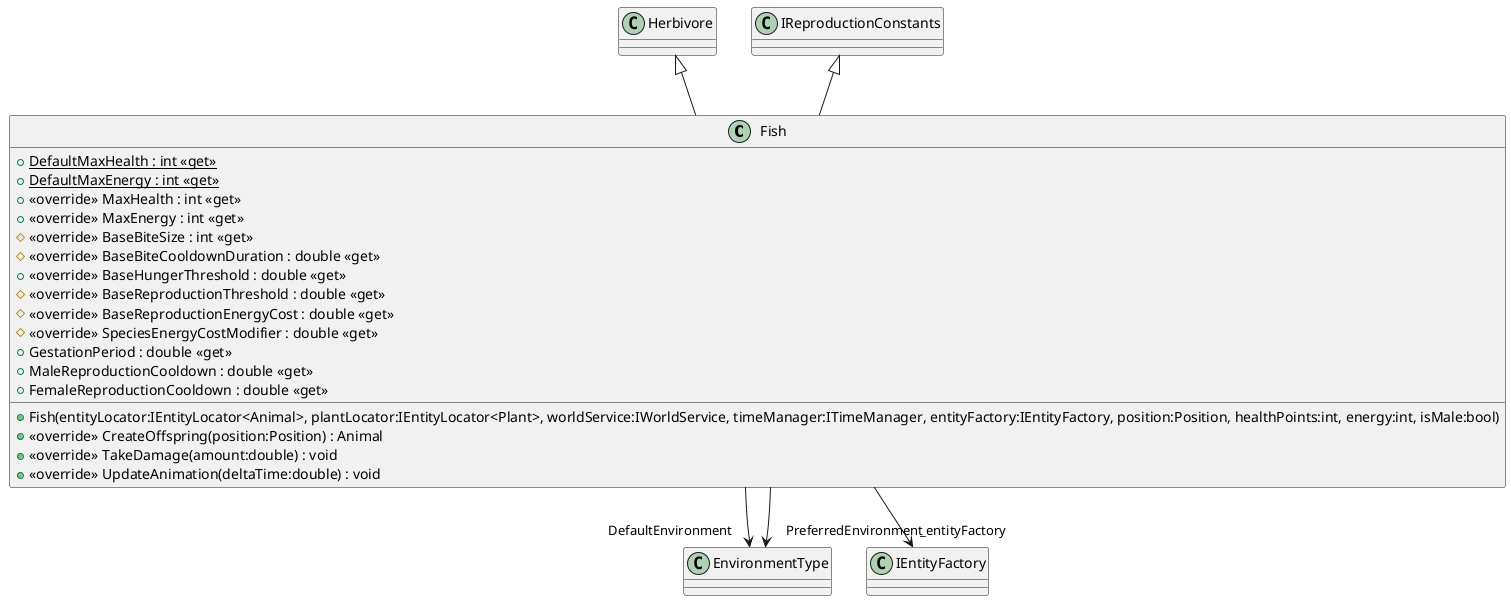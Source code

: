 @startuml
class Fish {
    + {static} DefaultMaxHealth : int <<get>>
    + {static} DefaultMaxEnergy : int <<get>>
    + <<override>> MaxHealth : int <<get>>
    + <<override>> MaxEnergy : int <<get>>
    # <<override>> BaseBiteSize : int <<get>>
    # <<override>> BaseBiteCooldownDuration : double <<get>>
    + <<override>> BaseHungerThreshold : double <<get>>
    # <<override>> BaseReproductionThreshold : double <<get>>
    # <<override>> BaseReproductionEnergyCost : double <<get>>
    # <<override>> SpeciesEnergyCostModifier : double <<get>>
    + GestationPeriod : double <<get>>
    + MaleReproductionCooldown : double <<get>>
    + FemaleReproductionCooldown : double <<get>>
    + Fish(entityLocator:IEntityLocator<Animal>, plantLocator:IEntityLocator<Plant>, worldService:IWorldService, timeManager:ITimeManager, entityFactory:IEntityFactory, position:Position, healthPoints:int, energy:int, isMale:bool)
    + <<override>> CreateOffspring(position:Position) : Animal
    + <<override>> TakeDamage(amount:double) : void
    + <<override>> UpdateAnimation(deltaTime:double) : void
}
Herbivore <|-- Fish
IReproductionConstants <|-- Fish
Fish --> "DefaultEnvironment" EnvironmentType
Fish --> "PreferredEnvironment" EnvironmentType
Fish --> "_entityFactory" IEntityFactory
@enduml
